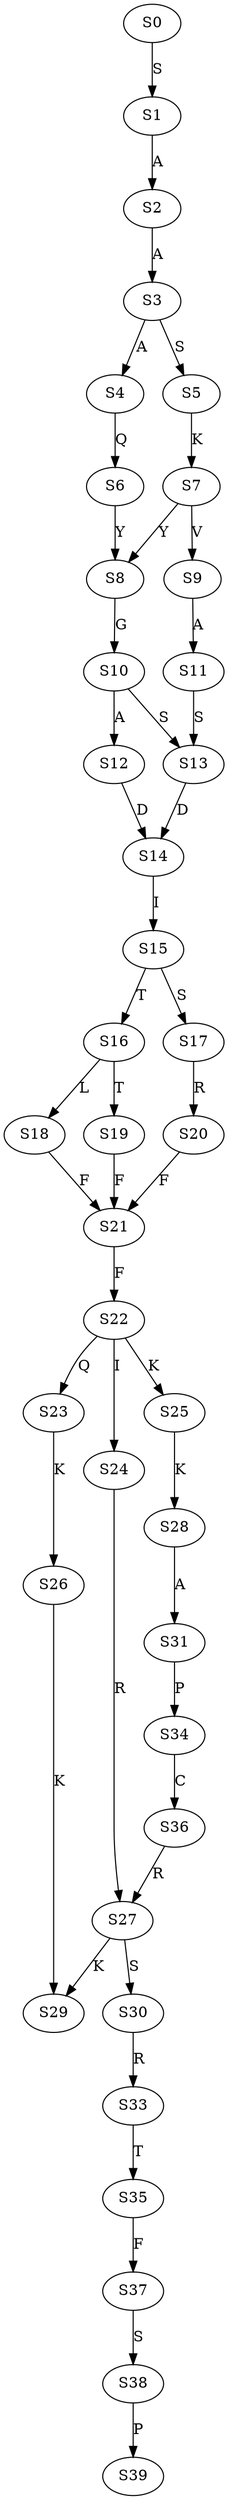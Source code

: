 strict digraph  {
	S0 -> S1 [ label = S ];
	S1 -> S2 [ label = A ];
	S2 -> S3 [ label = A ];
	S3 -> S4 [ label = A ];
	S3 -> S5 [ label = S ];
	S4 -> S6 [ label = Q ];
	S5 -> S7 [ label = K ];
	S6 -> S8 [ label = Y ];
	S7 -> S9 [ label = V ];
	S7 -> S8 [ label = Y ];
	S8 -> S10 [ label = G ];
	S9 -> S11 [ label = A ];
	S10 -> S12 [ label = A ];
	S10 -> S13 [ label = S ];
	S11 -> S13 [ label = S ];
	S12 -> S14 [ label = D ];
	S13 -> S14 [ label = D ];
	S14 -> S15 [ label = I ];
	S15 -> S16 [ label = T ];
	S15 -> S17 [ label = S ];
	S16 -> S18 [ label = L ];
	S16 -> S19 [ label = T ];
	S17 -> S20 [ label = R ];
	S18 -> S21 [ label = F ];
	S19 -> S21 [ label = F ];
	S20 -> S21 [ label = F ];
	S21 -> S22 [ label = F ];
	S22 -> S23 [ label = Q ];
	S22 -> S24 [ label = I ];
	S22 -> S25 [ label = K ];
	S23 -> S26 [ label = K ];
	S24 -> S27 [ label = R ];
	S25 -> S28 [ label = K ];
	S26 -> S29 [ label = K ];
	S27 -> S29 [ label = K ];
	S27 -> S30 [ label = S ];
	S28 -> S31 [ label = A ];
	S30 -> S33 [ label = R ];
	S31 -> S34 [ label = P ];
	S33 -> S35 [ label = T ];
	S34 -> S36 [ label = C ];
	S35 -> S37 [ label = F ];
	S36 -> S27 [ label = R ];
	S37 -> S38 [ label = S ];
	S38 -> S39 [ label = P ];
}
